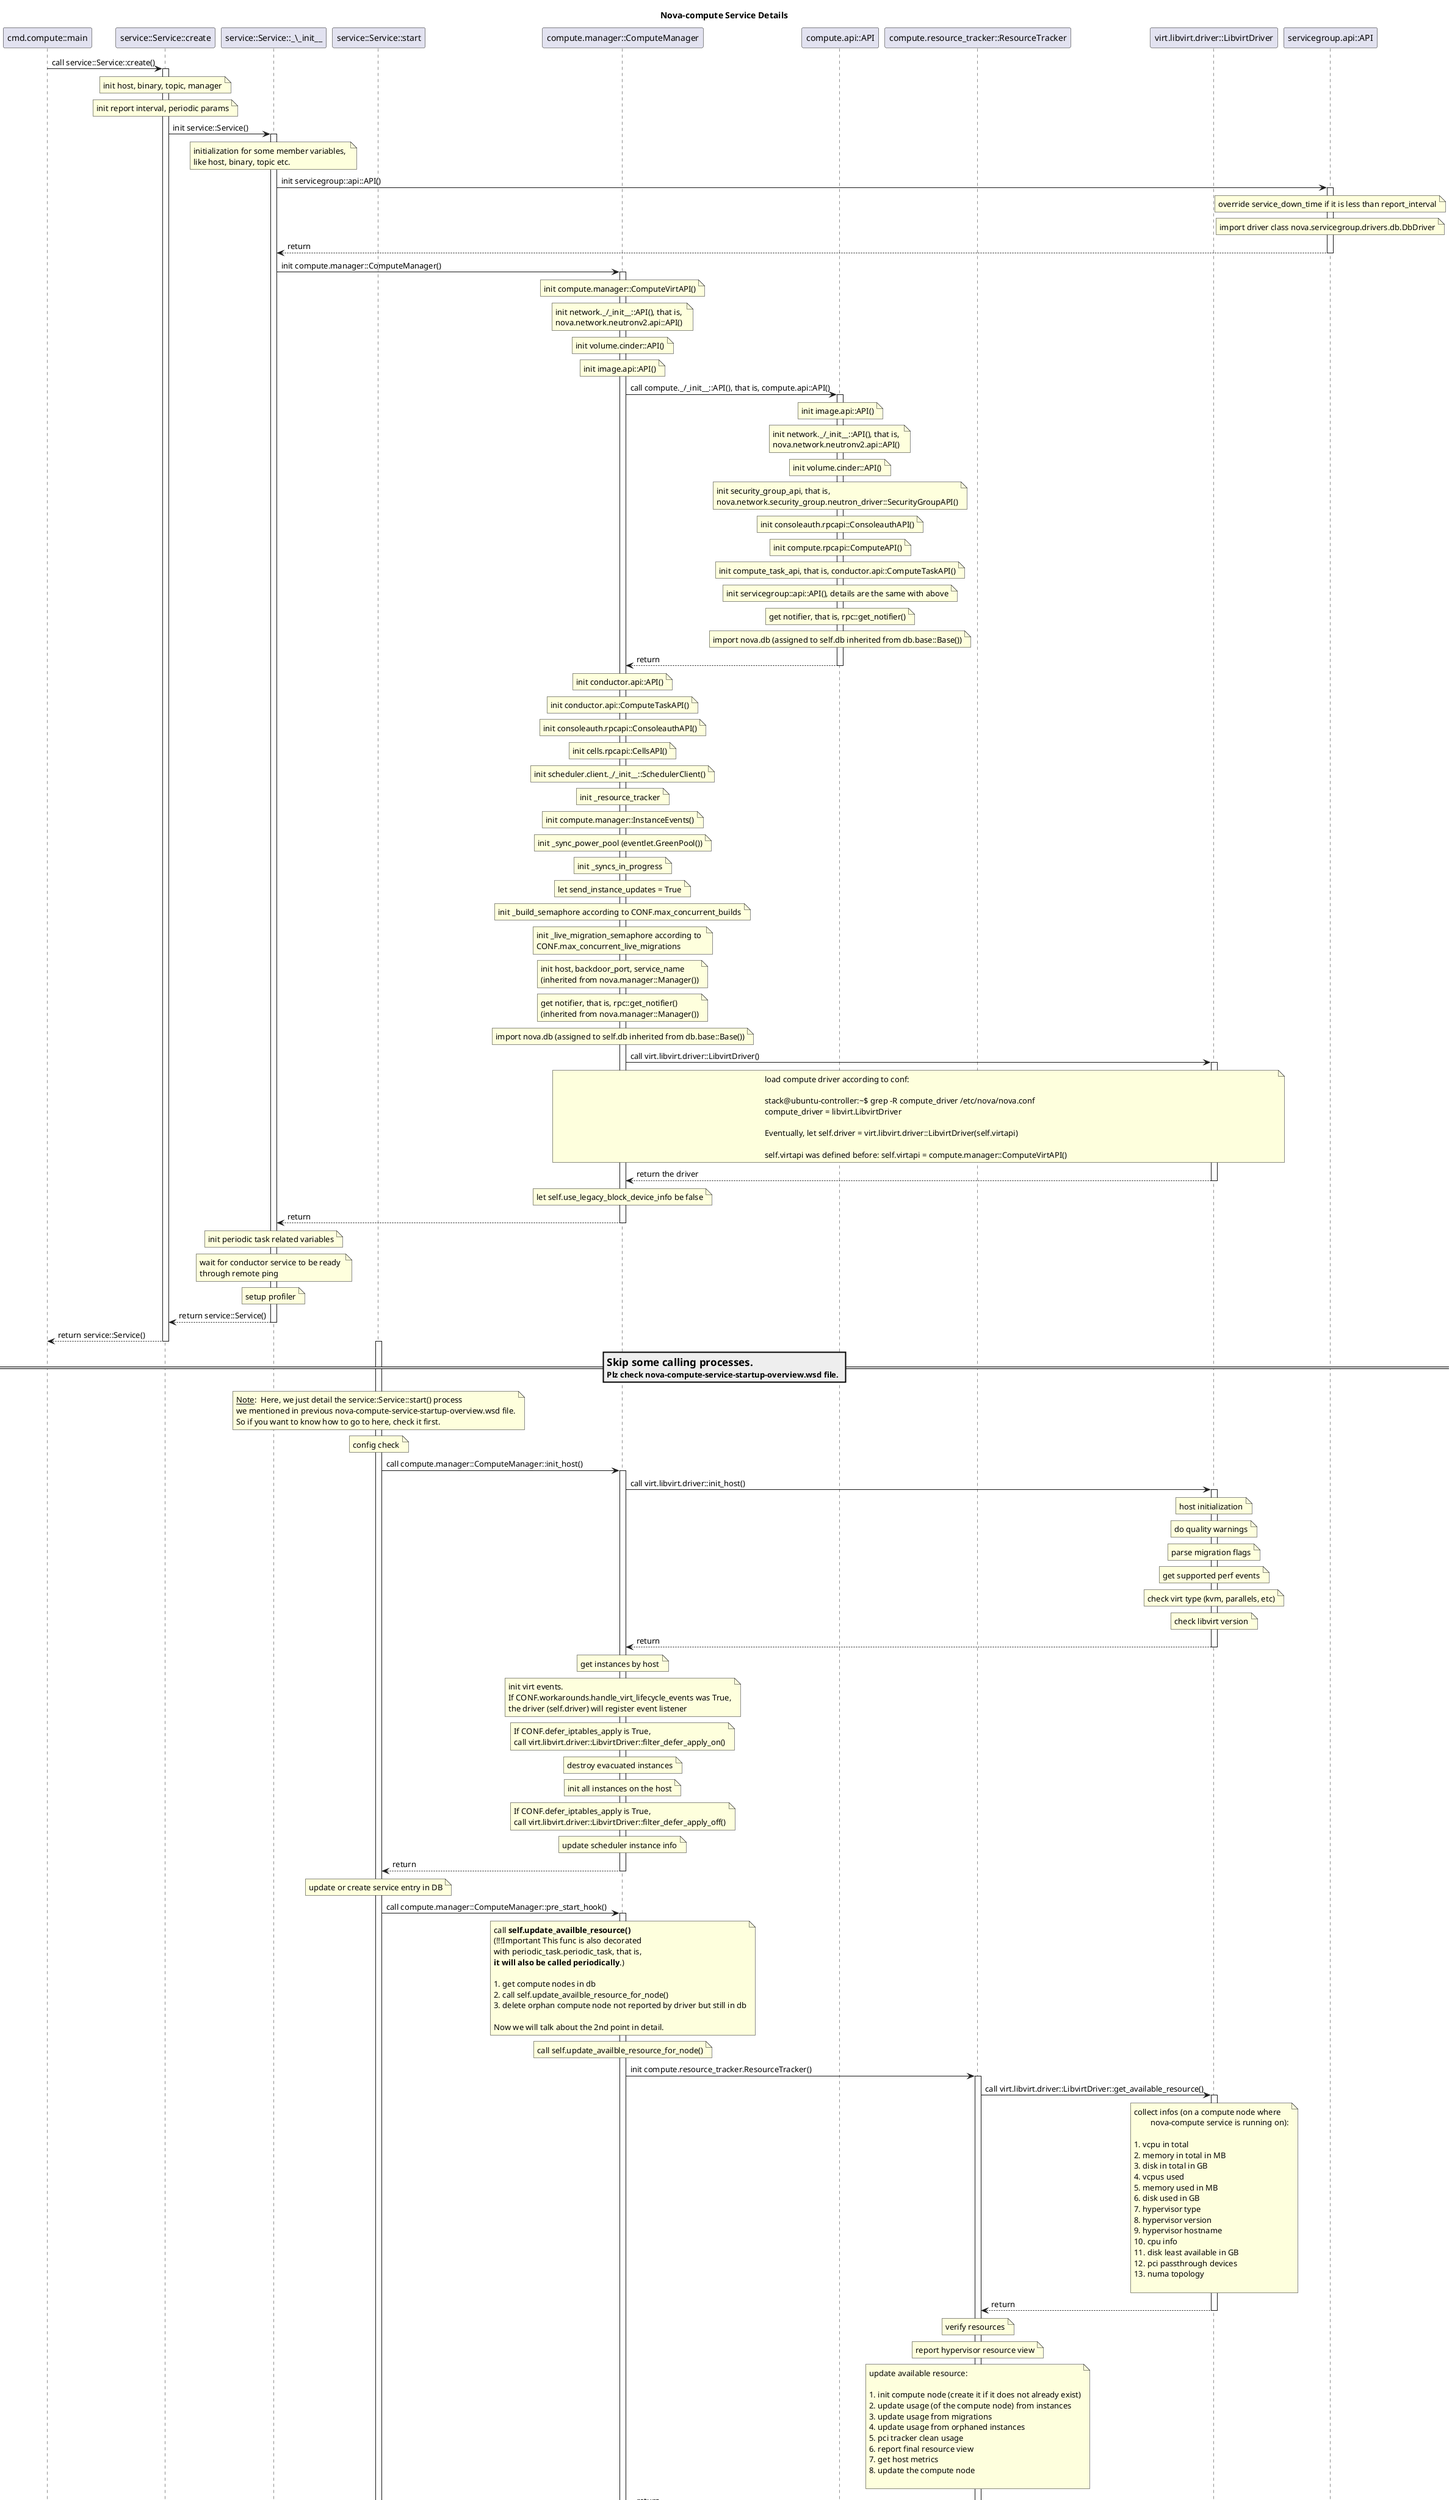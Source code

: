 @startuml

title Nova-compute Service Details

participant main as "cmd.compute::main"
participant ser_create as "service::Service::create"
participant ser_init as "service::Service::_\_init__" 
participant ser_start as "service::Service::start"
participant compute_manager as "compute.manager::ComputeManager"
participant compute_api as "compute.api::API"
participant resc_tracker as "compute.resource_tracker::ResourceTracker"
participant libvirt_driver as "virt.libvirt.driver::LibvirtDriver"
participant servicegroup as "servicegroup.api::API"

' Create service ===
main->ser_create: call service::Service::create()

activate ser_create
note over ser_create: init host, binary, topic, manager
note over ser_create: init report interval, periodic params

' Init service::Service ===
ser_create->ser_init: init service::Service()

activate ser_init
note over ser_init: initialization for some member variables, \nlike host, binary, topic etc.
ser_init->servicegroup: init servicegroup::api::API()

activate servicegroup
note over servicegroup: override service_down_time if it is less than report_interval
note over servicegroup: import driver class nova.servicegroup.drivers.db.DbDriver

servicegroup-->ser_init: return
deactivate servicegroup

ser_init->compute_manager: init compute.manager::ComputeManager()

activate compute_manager
note over compute_manager: init compute.manager::ComputeVirtAPI()
note over compute_manager: init network._/_init__::API(), that is, \nnova.network.neutronv2.api::API()
note over compute_manager: init volume.cinder::API()
note over compute_manager: init image.api::API()

compute_manager->compute_api: call compute._/_init__::API(), that is, compute.api::API()

activate compute_api
note over compute_api: init image.api::API()
note over compute_api: init network._/_init__::API(), that is, \nnova.network.neutronv2.api::API()
note over compute_api: init volume.cinder::API()
note over compute_api: init security_group_api, that is, \nnova.network.security_group.neutron_driver::SecurityGroupAPI()
note over compute_api: init consoleauth.rpcapi::ConsoleauthAPI()
note over compute_api: init compute.rpcapi::ComputeAPI()
note over compute_api: init compute_task_api, that is, conductor.api::ComputeTaskAPI()
note over compute_api: init servicegroup::api::API(), details are the same with above
note over compute_api: get notifier, that is, rpc::get_notifier()
note over compute_api: import nova.db (assigned to self.db inherited from db.base::Base())

compute_api-->compute_manager: return
deactivate compute_api

note over compute_manager: init conductor.api::API()
note over compute_manager: init conductor.api::ComputeTaskAPI()
note over compute_manager: init consoleauth.rpcapi::ConsoleauthAPI()
note over compute_manager: init cells.rpcapi::CellsAPI()
note over compute_manager: init scheduler.client._/_init__::SchedulerClient()
note over compute_manager: init _resource_tracker
note over compute_manager: init compute.manager::InstanceEvents()
note over compute_manager: init _sync_power_pool (eventlet.GreenPool())
note over compute_manager: init _syncs_in_progress
note over compute_manager: let send_instance_updates = True
note over compute_manager: init _build_semaphore according to CONF.max_concurrent_builds
note over compute_manager: init _live_migration_semaphore according to \nCONF.max_concurrent_live_migrations
note over compute_manager: init host, backdoor_port, service_name \n(inherited from nova.manager::Manager())
note over compute_manager: get notifier, that is, rpc::get_notifier() \n(inherited from nova.manager::Manager())
note over compute_manager: import nova.db (assigned to self.db inherited from db.base::Base())

compute_manager->libvirt_driver: call virt.libvirt.driver::LibvirtDriver()

activate libvirt_driver
note over compute_manager, libvirt_driver
load compute driver according to conf:

stack@ubuntu-controller:~$ grep -R compute_driver /etc/nova/nova.conf 
compute_driver = libvirt.LibvirtDriver

Eventually, let self.driver = virt.libvirt.driver::LibvirtDriver(self.virtapi)

self.virtapi was defined before: self.virtapi = compute.manager::ComputeVirtAPI()
end note

libvirt_driver-->compute_manager: return the driver
deactivate libvirt_driver

note over compute_manager: let self.use_legacy_block_device_info be false

compute_manager-->ser_init: return
deactivate compute_manager

note over ser_init: init periodic task related variables
note over ser_init: wait for conductor service to be ready \nthrough remote ping
note over ser_init: setup profiler

ser_init-->ser_create: return service::Service()
deactivate ser_init

ser_create-->main: return service::Service()
deactivate ser_create

=== Skip some calling processes. \nPlz check nova-compute-service-startup-overview.wsd file. ==

' Start service ===
activate ser_start
note over ser_start
__Note__:  Here, we just detail the service::Service::start() process 
we mentioned in previous nova-compute-service-startup-overview.wsd file.
So if you want to know how to go to here, check it first. 
end note

note over ser_start: config check
ser_start->compute_manager: call compute.manager::ComputeManager::init_host()

activate compute_manager
compute_manager->libvirt_driver: call virt.libvirt.driver::init_host()

activate libvirt_driver
note over libvirt_driver: host initialization
note over libvirt_driver: do quality warnings
note over libvirt_driver: parse migration flags
note over libvirt_driver: get supported perf events
note over libvirt_driver: check virt type (kvm, parallels, etc)
note over libvirt_driver: check libvirt version

libvirt_driver-->compute_manager: return
deactivate libvirt_driver

note over compute_manager: get instances by host
note over compute_manager
init virt events.
If CONF.workarounds.handle_virt_lifecycle_events was True,
the driver (self.driver) will register event listener
end note
note over compute_manager
If CONF.defer_iptables_apply is True,
call virt.libvirt.driver::LibvirtDriver::filter_defer_apply_on()
end note
note over compute_manager: destroy evacuated instances
note over compute_manager: init all instances on the host
note over compute_manager
If CONF.defer_iptables_apply is True,
call virt.libvirt.driver::LibvirtDriver::filter_defer_apply_off()
end note
note over compute_manager: update scheduler instance info

compute_manager-->ser_start: return
deactivate compute_manager

note over ser_start: update or create service entry in DB
ser_start->compute_manager: call compute.manager::ComputeManager::pre_start_hook()

activate compute_manager
note over compute_manager
call **self.update_availble_resource()**
(!!!Important This func is also decorated 
with periodic_task.periodic_task, that is,
**it will also be called periodically**.)

1. get compute nodes in db
2. call self.update_availble_resource_for_node()
3. delete orphan compute node not reported by driver but still in db

Now we will talk about the 2nd point in detail.
end note

note over compute_manager: call self.update_availble_resource_for_node()
compute_manager->resc_tracker: init compute.resource_tracker.ResourceTracker()

activate resc_tracker
resc_tracker->libvirt_driver: call virt.libvirt.driver::LibvirtDriver::get_available_resource()

activate libvirt_driver
note over libvirt_driver
collect infos (on a compute node where 
	nova-compute service is running on):

1. vcpu in total
2. memory in total in MB
3. disk in total in GB
4. vcpus used
5. memory used in MB
6. disk used in GB
7. hypervisor type
8. hypervisor version
9. hypervisor hostname
10. cpu info
11. disk least available in GB
12. pci passthrough devices
13. numa topology

end note

libvirt_driver-->resc_tracker: return
deactivate libvirt_driver

note over resc_tracker: verify resources
note over resc_tracker: report hypervisor resource view
note over resc_tracker
update available resource:

1. init compute node (create it if it does not already exist)
2. update usage (of the compute node) from instances
3. update usage from migrations
4. update usage from orphaned instances
5. pci tracker clean usage
6. report final resource view
7. get host metrics
8. update the compute node

end note

resc_tracker-->compute_manager: return
deactivate resc_tracker

compute_manager-->ser_start: return
deactivate compute_manager

note over ser_start: assign backdoor_port to self.manager if the port is not None

note over ser_start #EB9898
RPC server related content, plz refer to the
"nova-compute-service-rpc-server.wsd".
end note

ser_start-> compute_manager: call compute.manager::ComputeManager::post_start_hook() \nbut it is of no effect (passed)
activate compute_manager

compute_manager-->ser_start: return
deactivate compute_manager

note over ser_start #EB9898
Periodic task related content, plz refer to the
"nova-compute-service-periodic-tasks.wsd".
end note

deactivate ser_start

@enduml
